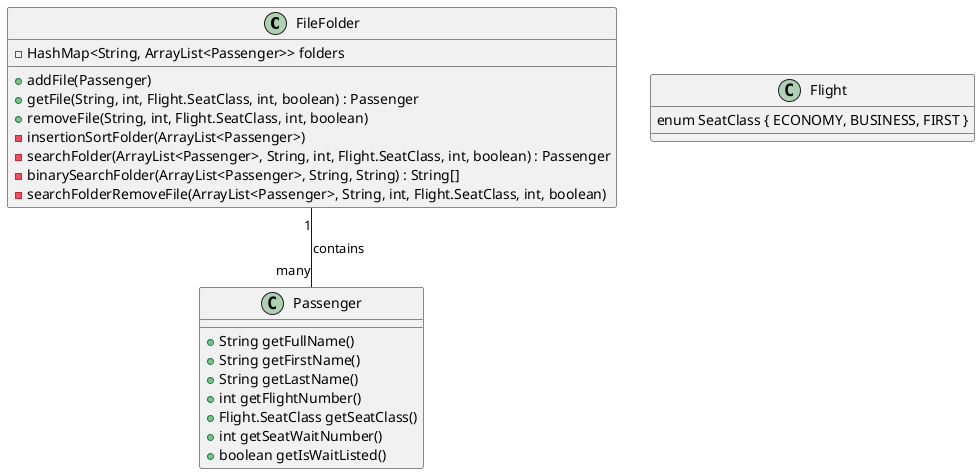 @startuml
class FileFolder {
    -HashMap<String, ArrayList<Passenger>> folders

    +addFile(Passenger)
    +getFile(String, int, Flight.SeatClass, int, boolean) : Passenger
    +removeFile(String, int, Flight.SeatClass, int, boolean)
    -insertionSortFolder(ArrayList<Passenger>)
    -searchFolder(ArrayList<Passenger>, String, int, Flight.SeatClass, int, boolean) : Passenger
    -binarySearchFolder(ArrayList<Passenger>, String, String) : String[]
    -searchFolderRemoveFile(ArrayList<Passenger>, String, int, Flight.SeatClass, int, boolean)
}

class Passenger {
    +String getFullName()
    +String getFirstName()
    +String getLastName()
    +int getFlightNumber()
    +Flight.SeatClass getSeatClass()
    +int getSeatWaitNumber()
    +boolean getIsWaitListed()
}

class Flight {
    enum SeatClass { ECONOMY, BUSINESS, FIRST }
}
FileFolder "1" -- "many" Passenger : contains
@enduml
